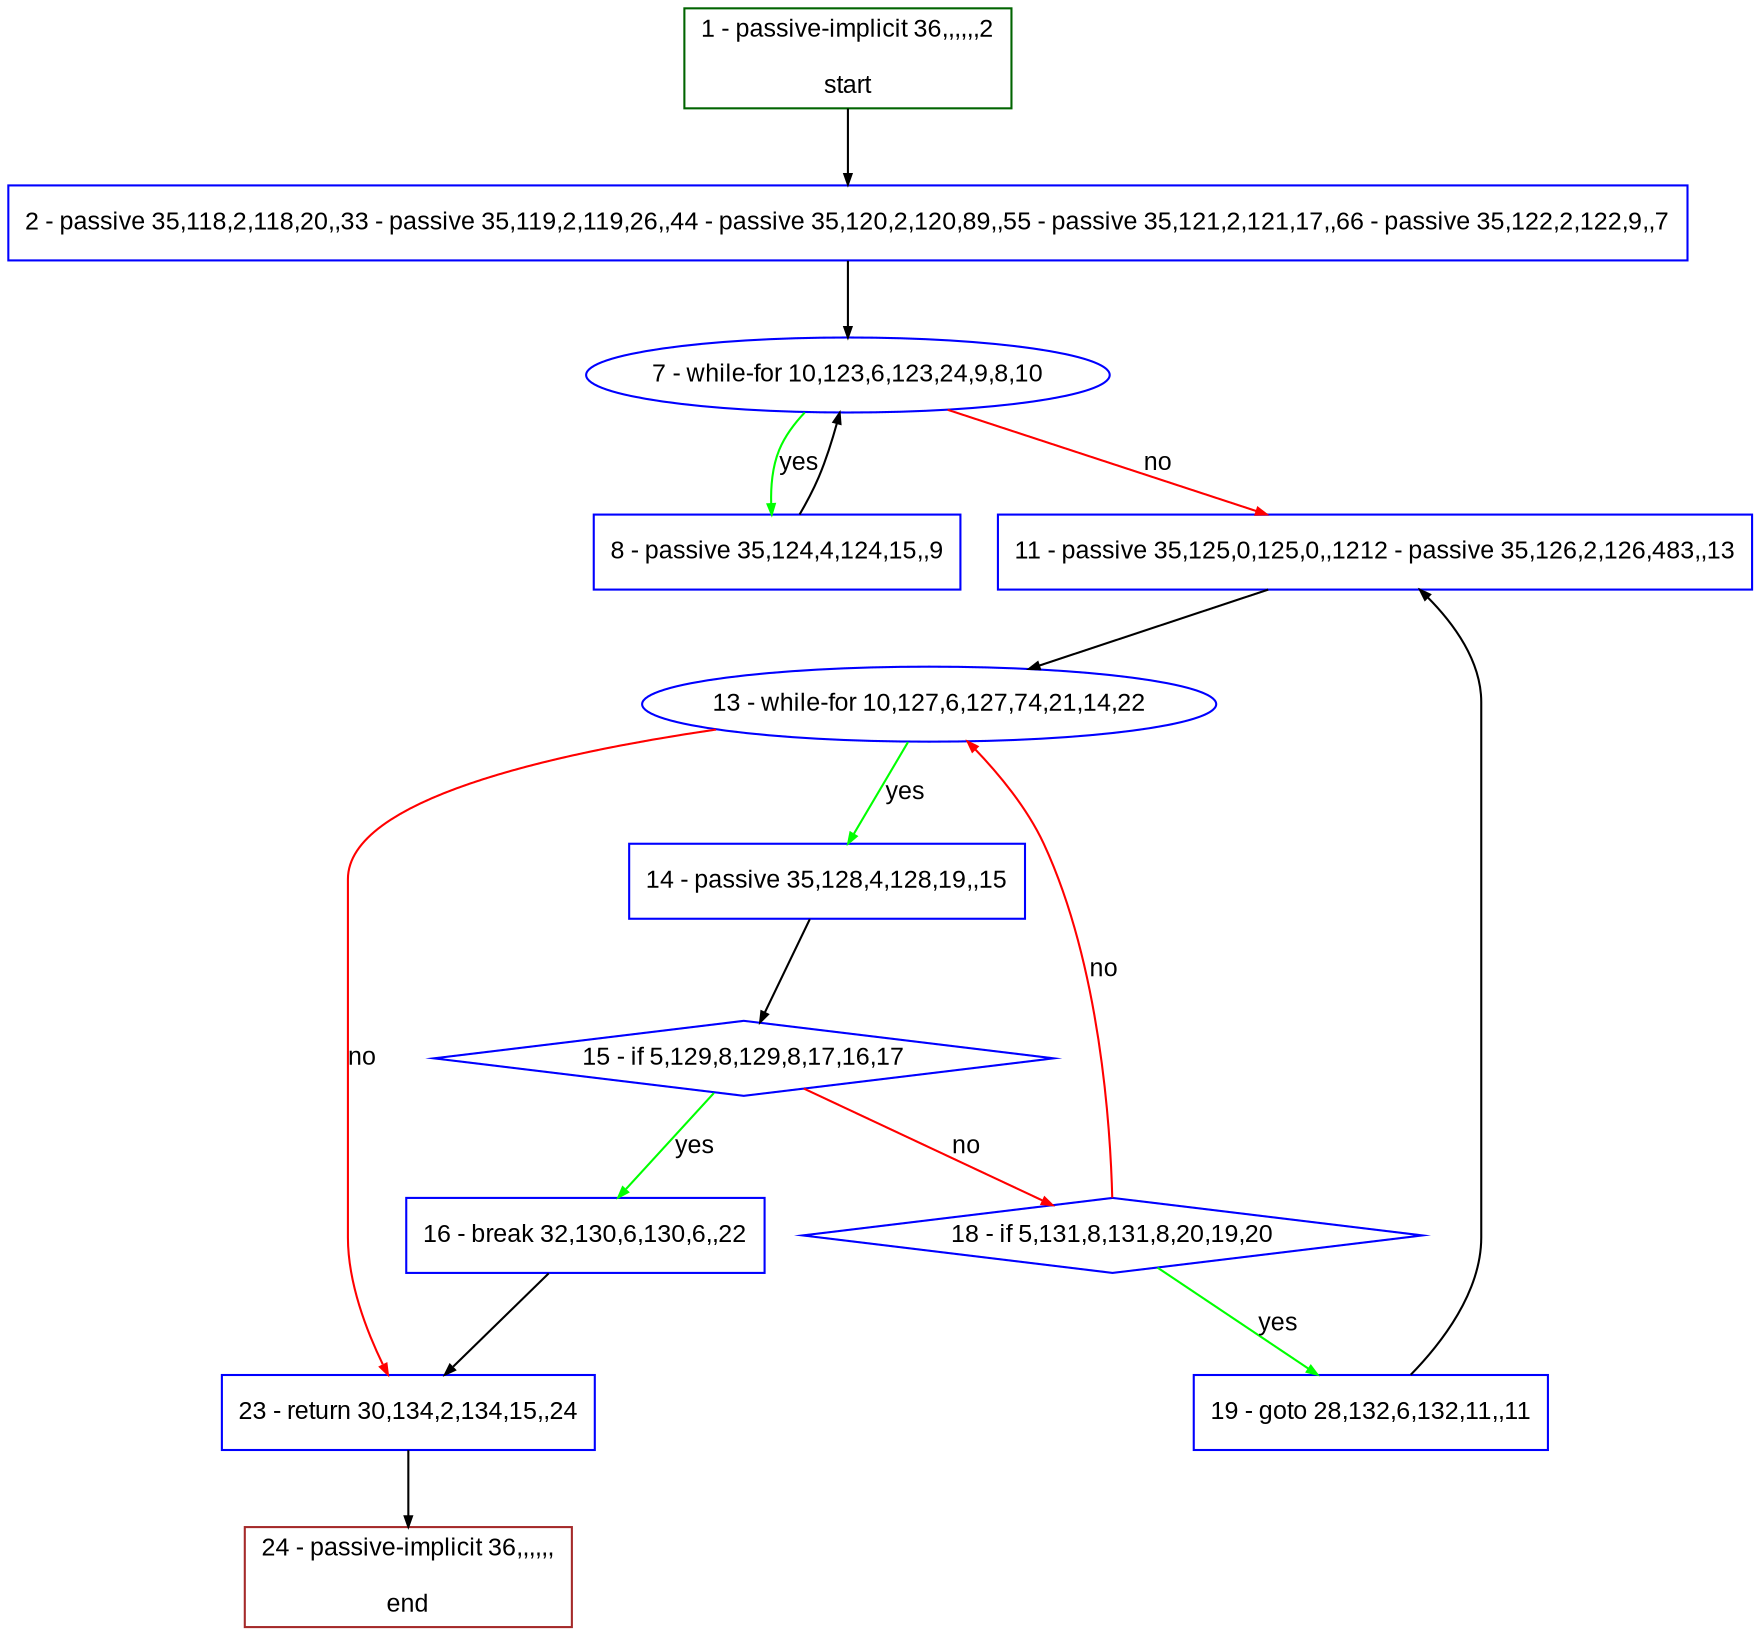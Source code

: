 digraph "" {
  graph [pack="true", label="", fontsize="12", packmode="clust", fontname="Arial", fillcolor="#FFFFCC", bgcolor="white", style="rounded,filled", compound="true"];
  node [node_initialized="no", label="", color="grey", fontsize="12", fillcolor="white", fontname="Arial", style="filled", shape="rectangle", compound="true", fixedsize="false"];
  edge [fontcolor="black", arrowhead="normal", arrowtail="none", arrowsize="0.5", ltail="", label="", color="black", fontsize="12", lhead="", fontname="Arial", dir="forward", compound="true"];
  __N1 [label="2 - passive 35,118,2,118,20,,33 - passive 35,119,2,119,26,,44 - passive 35,120,2,120,89,,55 - passive 35,121,2,121,17,,66 - passive 35,122,2,122,9,,7", color="#0000ff", fillcolor="#ffffff", style="filled", shape="box"];
  __N2 [label="1 - passive-implicit 36,,,,,,2\n\nstart", color="#006400", fillcolor="#ffffff", style="filled", shape="box"];
  __N3 [label="7 - while-for 10,123,6,123,24,9,8,10", color="#0000ff", fillcolor="#ffffff", style="filled", shape="oval"];
  __N4 [label="8 - passive 35,124,4,124,15,,9", color="#0000ff", fillcolor="#ffffff", style="filled", shape="box"];
  __N5 [label="11 - passive 35,125,0,125,0,,1212 - passive 35,126,2,126,483,,13", color="#0000ff", fillcolor="#ffffff", style="filled", shape="box"];
  __N6 [label="13 - while-for 10,127,6,127,74,21,14,22", color="#0000ff", fillcolor="#ffffff", style="filled", shape="oval"];
  __N7 [label="14 - passive 35,128,4,128,19,,15", color="#0000ff", fillcolor="#ffffff", style="filled", shape="box"];
  __N8 [label="23 - return 30,134,2,134,15,,24", color="#0000ff", fillcolor="#ffffff", style="filled", shape="box"];
  __N9 [label="15 - if 5,129,8,129,8,17,16,17", color="#0000ff", fillcolor="#ffffff", style="filled", shape="diamond"];
  __N10 [label="16 - break 32,130,6,130,6,,22", color="#0000ff", fillcolor="#ffffff", style="filled", shape="box"];
  __N11 [label="18 - if 5,131,8,131,8,20,19,20", color="#0000ff", fillcolor="#ffffff", style="filled", shape="diamond"];
  __N12 [label="19 - goto 28,132,6,132,11,,11", color="#0000ff", fillcolor="#ffffff", style="filled", shape="box"];
  __N13 [label="24 - passive-implicit 36,,,,,,\n\nend", color="#a52a2a", fillcolor="#ffffff", style="filled", shape="box"];
  __N2 -> __N1 [arrowhead="normal", arrowtail="none", color="#000000", label="", dir="forward"];
  __N1 -> __N3 [arrowhead="normal", arrowtail="none", color="#000000", label="", dir="forward"];
  __N3 -> __N4 [arrowhead="normal", arrowtail="none", color="#00ff00", label="yes", dir="forward"];
  __N4 -> __N3 [arrowhead="normal", arrowtail="none", color="#000000", label="", dir="forward"];
  __N3 -> __N5 [arrowhead="normal", arrowtail="none", color="#ff0000", label="no", dir="forward"];
  __N5 -> __N6 [arrowhead="normal", arrowtail="none", color="#000000", label="", dir="forward"];
  __N6 -> __N7 [arrowhead="normal", arrowtail="none", color="#00ff00", label="yes", dir="forward"];
  __N6 -> __N8 [arrowhead="normal", arrowtail="none", color="#ff0000", label="no", dir="forward"];
  __N7 -> __N9 [arrowhead="normal", arrowtail="none", color="#000000", label="", dir="forward"];
  __N9 -> __N10 [arrowhead="normal", arrowtail="none", color="#00ff00", label="yes", dir="forward"];
  __N9 -> __N11 [arrowhead="normal", arrowtail="none", color="#ff0000", label="no", dir="forward"];
  __N10 -> __N8 [arrowhead="normal", arrowtail="none", color="#000000", label="", dir="forward"];
  __N11 -> __N6 [arrowhead="normal", arrowtail="none", color="#ff0000", label="no", dir="forward"];
  __N11 -> __N12 [arrowhead="normal", arrowtail="none", color="#00ff00", label="yes", dir="forward"];
  __N12 -> __N5 [arrowhead="normal", arrowtail="none", color="#000000", label="", dir="forward"];
  __N8 -> __N13 [arrowhead="normal", arrowtail="none", color="#000000", label="", dir="forward"];
}
